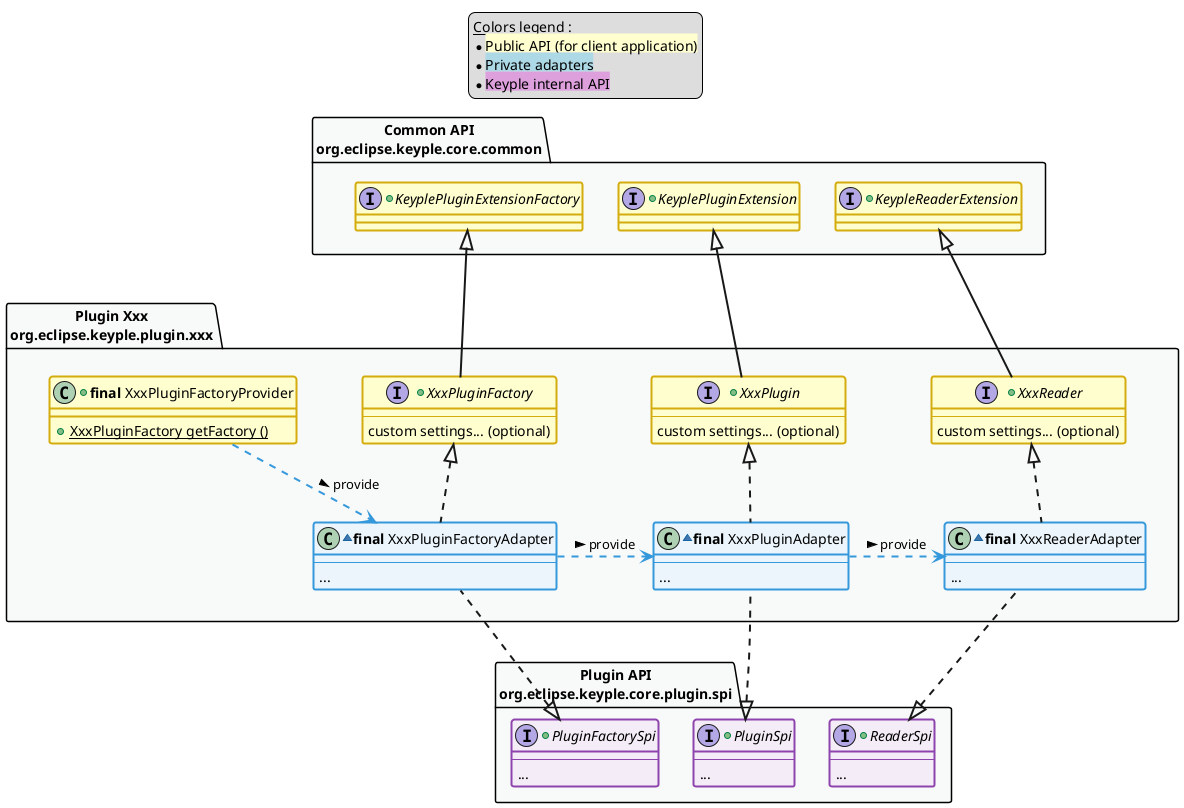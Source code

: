 @startuml

' == THEME ==

'Couleurs issues de : https://htmlcolorcodes.com/fr/tableau-de-couleur/tableau-de-couleur-design-plat/
!define C_GREY1 F8F9F9
!define C_GREY2 F2F3F4
!define C_GREY3 E5E7E9
!define C_GREY4 D7DBDD
!define C_GREY5 CACFD2
!define C_GREY6 BDC3C7
!define C_LINK 3498DB
!define C_USE 27AE60
!define C_YELLOW FEFECE

' -- Styles that don't work with new version of plantuml --
skinparam stereotypeABorderColor #A9DCDF
skinparam stereotypeIBorderColor #B4A7E5
skinparam stereotypeCBorderColor #ADD1B2
skinparam stereotypeEBorderColor #EB93DF
' -- END --

skinparam ClassBorderThickness 2
skinparam ArrowThickness 2

' Yellow
skinparam ClassBackgroundColor #FEFECE
skinparam ClassBorderColor #D4AC0D
' Red
skinparam ClassBackgroundColor<<red>> #FDEDEC
skinparam ClassBorderColor<<red>> #E74C3C
hide <<red>> stereotype
' Purple
skinparam ClassBackgroundColor<<purple>> #F4ECF7
skinparam ClassBorderColor<<purple>> #8E44AD
hide <<purple>> stereotype
' blue
skinparam ClassBackgroundColor<<blue>> #EBF5FB
skinparam ClassBorderColor<<blue>> #3498DB
hide <<blue>> stereotype
' Green
skinparam ClassBackgroundColor<<green>> #E9F7EF
skinparam ClassBorderColor<<green>> #27AE60
hide <<green>> stereotype
' Grey
skinparam ClassBackgroundColor<<grey>> #EAECEE
skinparam ClassBorderColor<<grey>> #2C3E50
hide <<grey>> stereotype

' == CONTENT ==

legend top
    __Colors legend__ :
    * <back:C_YELLOW>Public API (for client application)</back>
    * <back:lightBlue>Private adapters</back>
    * <back:plum>Keyple internal API</back>
end legend

package "Common API\norg.eclipse.keyple.core.common" as commonApi {
    +interface KeyplePluginExtensionFactory {
    }
    +interface KeyplePluginExtension {
    }
    +interface KeypleReaderExtension {
    }
}

package "Plugin API\norg.eclipse.keyple.core.plugin.spi" as pluginSpi {
    +interface ReaderSpi {
        --
        ...
    }
    +interface PluginSpi {
        --
        ...
    }
    +interface PluginFactorySpi {
        --
        ...
    }
}

package "Plugin Xxx\norg.eclipse.keyple.plugin.xxx" as specificPluginApi {
    +class "**final** XxxPluginFactoryProvider" as XxxPluginFactoryProvider {
        +{static} XxxPluginFactory getFactory ()
    }
    together {
        +interface XxxPluginFactory extends commonApi.KeyplePluginExtensionFactory {
            --
            custom settings... (optional)
        }
        +interface XxxPlugin extends commonApi.KeyplePluginExtension {
            --
            custom settings... (optional)
        }
        +interface XxxReader extends commonApi.KeypleReaderExtension {
            --
            custom settings... (optional)
        }
        ' Adapters
        ~class "**final** XxxPluginFactoryAdapter" as XxxPluginFactoryAdapter implements XxxPluginFactory, pluginSpi.PluginFactorySpi {
            --
            ...
        }
        ~class "**final** XxxPluginAdapter" as XxxPluginAdapter implements XxxPlugin, pluginSpi.PluginSpi {
            --
            ...
        }
        ~class "**final** XxxReaderAdapter" as XxxReaderAdapter implements XxxReader, pluginSpi.ReaderSpi {
            --
            ...
        }
    }
}

' Associations

XxxPluginFactoryProvider ..> XxxPluginFactoryAdapter #C_LINK : provide >
XxxPluginFactoryAdapter .> XxxPluginAdapter #C_LINK : provide >
XxxPluginAdapter .> XxxReaderAdapter #C_LINK : provide >

' == LAYOUT ==

commonApi -[hidden]- specificPluginApi
XxxPluginFactoryAdapter -[hidden]- PluginFactorySpi
XxxReaderAdapter -[hidden]- ReaderSpi
XxxPluginAdapter -[hidden]- PluginSpi

' == STYLE ==

package commonApi #C_GREY1 {}
package pluginSpi #C_GREY1 {}
package specificPluginApi #C_GREY1 {}

class specificPluginApi.XxxReaderAdapter <<blue>>
class specificPluginApi.XxxPluginAdapter <<blue>>
class specificPluginApi.XxxPluginFactoryAdapter <<blue>>
interface pluginSpi.ReaderSpi <<purple>>
interface pluginSpi.PluginSpi <<purple>>
interface pluginSpi.PluginFactorySpi <<purple>>

@enduml